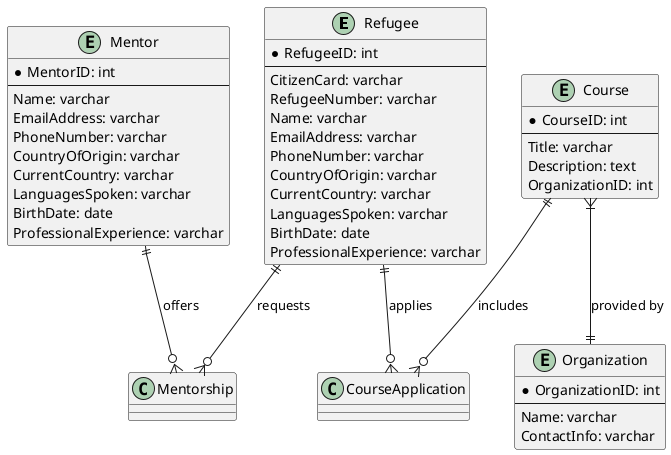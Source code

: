 @startuml RefugeeLinkDatabaseModel

entity Refugee {
    *RefugeeID: int
    --
    CitizenCard: varchar
    RefugeeNumber: varchar
    Name: varchar
    EmailAddress: varchar
    PhoneNumber: varchar
    CountryOfOrigin: varchar
    CurrentCountry: varchar
    LanguagesSpoken: varchar
    BirthDate: date
    ProfessionalExperience: varchar
}

entity Mentor {
    *MentorID: int
    --
    Name: varchar
    EmailAddress: varchar
    PhoneNumber: varchar
    CountryOfOrigin: varchar
    CurrentCountry: varchar
    LanguagesSpoken: varchar
    BirthDate: date
    ProfessionalExperience: varchar
}

entity Course {
    *CourseID: int
    --
    Title: varchar
    Description: text
    OrganizationID: int
}

entity Organization {
    *OrganizationID: int
    --
    Name: varchar
    ContactInfo: varchar
}

Refugee ||--o{ Mentorship : requests
Mentor ||--o{ Mentorship : offers
Refugee ||--o{ CourseApplication : applies
Course ||--o{ CourseApplication : includes
Course }|--|| Organization : provided by

@enduml